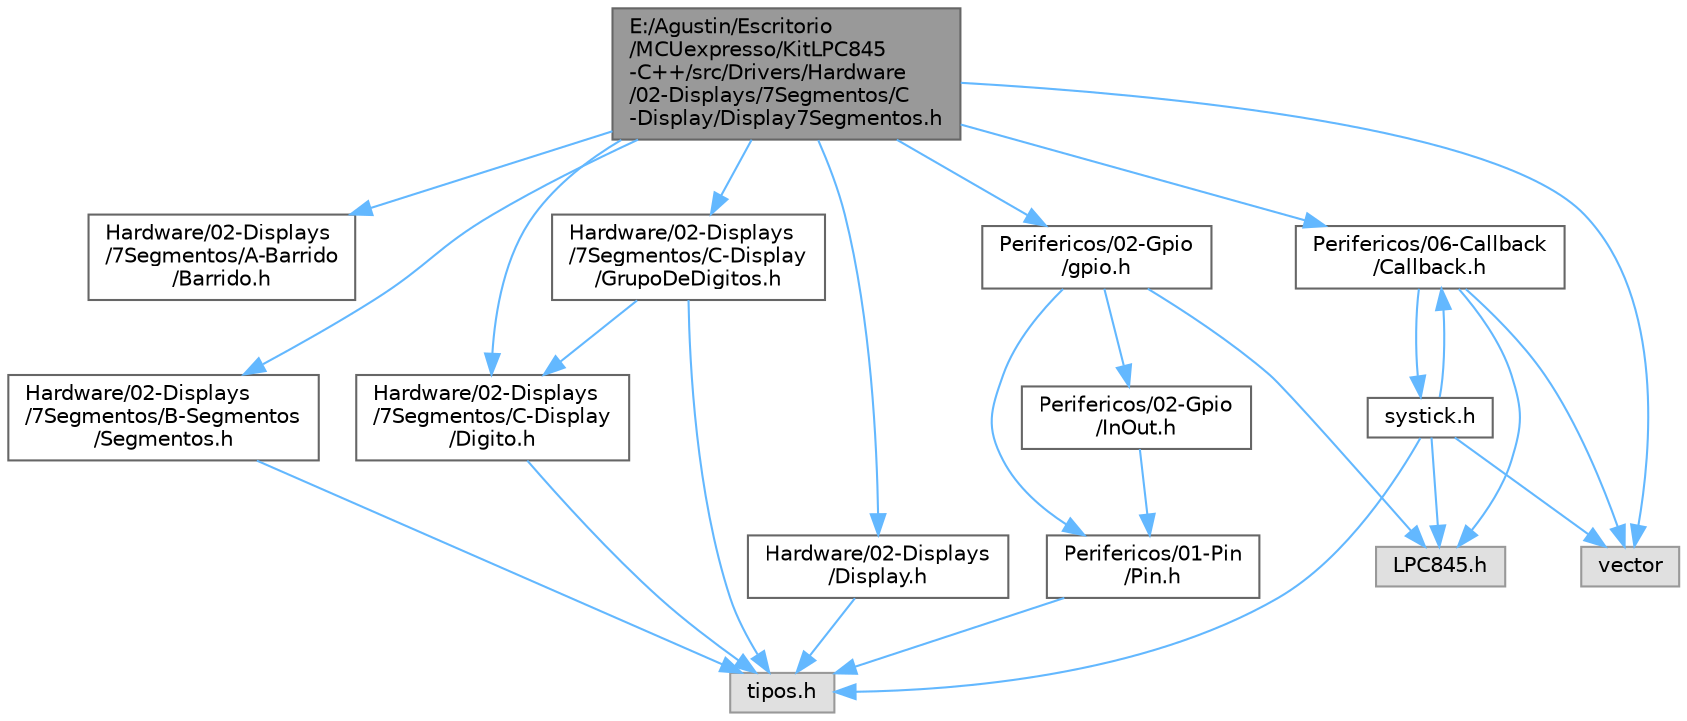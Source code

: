digraph "E:/Agustin/Escritorio/MCUexpresso/KitLPC845-C++/src/Drivers/Hardware/02-Displays/7Segmentos/C-Display/Display7Segmentos.h"
{
 // LATEX_PDF_SIZE
  bgcolor="transparent";
  edge [fontname=Helvetica,fontsize=10,labelfontname=Helvetica,labelfontsize=10];
  node [fontname=Helvetica,fontsize=10,shape=box,height=0.2,width=0.4];
  Node1 [id="Node000001",label="E:/Agustin/Escritorio\l/MCUexpresso/KitLPC845\l-C++/src/Drivers/Hardware\l/02-Displays/7Segmentos/C\l-Display/Display7Segmentos.h",height=0.2,width=0.4,color="gray40", fillcolor="grey60", style="filled", fontcolor="black",tooltip="Clase para la creación de displays de 7 segmentos."];
  Node1 -> Node2 [id="edge26_Node000001_Node000002",color="steelblue1",style="solid",tooltip=" "];
  Node2 [id="Node000002",label="Hardware/02-Displays\l/7Segmentos/A-Barrido\l/Barrido.h",height=0.2,width=0.4,color="grey40", fillcolor="white", style="filled",URL="$_barrido_8h.html",tooltip="Clase abstracta de manejo barridos de datos."];
  Node1 -> Node3 [id="edge27_Node000001_Node000003",color="steelblue1",style="solid",tooltip=" "];
  Node3 [id="Node000003",label="Hardware/02-Displays\l/7Segmentos/B-Segmentos\l/Segmentos.h",height=0.2,width=0.4,color="grey40", fillcolor="white", style="filled",URL="$_segmentos_8h.html",tooltip="Clase abstracta de manejo de segmentos binarios."];
  Node3 -> Node4 [id="edge28_Node000003_Node000004",color="steelblue1",style="solid",tooltip=" "];
  Node4 [id="Node000004",label="tipos.h",height=0.2,width=0.4,color="grey60", fillcolor="#E0E0E0", style="filled",tooltip=" "];
  Node1 -> Node5 [id="edge29_Node000001_Node000005",color="steelblue1",style="solid",tooltip=" "];
  Node5 [id="Node000005",label="Hardware/02-Displays\l/7Segmentos/C-Display\l/Digito.h",height=0.2,width=0.4,color="grey40", fillcolor="white", style="filled",URL="$_digito_8h.html",tooltip="Objeto dígito genérico para implementaciones posteriores."];
  Node5 -> Node4 [id="edge30_Node000005_Node000004",color="steelblue1",style="solid",tooltip=" "];
  Node1 -> Node6 [id="edge31_Node000001_Node000006",color="steelblue1",style="solid",tooltip=" "];
  Node6 [id="Node000006",label="Hardware/02-Displays\l/7Segmentos/C-Display\l/GrupoDeDigitos.h",height=0.2,width=0.4,color="grey40", fillcolor="white", style="filled",URL="$_grupo_de_digitos_8h.html",tooltip="Clase para la agrupación de dígitos."];
  Node6 -> Node5 [id="edge32_Node000006_Node000005",color="steelblue1",style="solid",tooltip=" "];
  Node6 -> Node4 [id="edge33_Node000006_Node000004",color="steelblue1",style="solid",tooltip=" "];
  Node1 -> Node7 [id="edge34_Node000001_Node000007",color="steelblue1",style="solid",tooltip=" "];
  Node7 [id="Node000007",label="Hardware/02-Displays\l/Display.h",height=0.2,width=0.4,color="grey40", fillcolor="white", style="filled",URL="$_display_8h.html",tooltip="Clase base para objetos del tipo pantallas/displays."];
  Node7 -> Node4 [id="edge35_Node000007_Node000004",color="steelblue1",style="solid",tooltip=" "];
  Node1 -> Node8 [id="edge36_Node000001_Node000008",color="steelblue1",style="solid",tooltip=" "];
  Node8 [id="Node000008",label="Perifericos/02-Gpio\l/gpio.h",height=0.2,width=0.4,color="grey40", fillcolor="white", style="filled",URL="$gpio_8h.html",tooltip="Módulo con clase de manejo de GPIO."];
  Node8 -> Node9 [id="edge37_Node000008_Node000009",color="steelblue1",style="solid",tooltip=" "];
  Node9 [id="Node000009",label="LPC845.h",height=0.2,width=0.4,color="grey60", fillcolor="#E0E0E0", style="filled",tooltip=" "];
  Node8 -> Node10 [id="edge38_Node000008_Node000010",color="steelblue1",style="solid",tooltip=" "];
  Node10 [id="Node000010",label="Perifericos/01-Pin\l/Pin.h",height=0.2,width=0.4,color="grey40", fillcolor="white", style="filled",URL="$_pin_8h.html",tooltip="Clase Abstracta de cualquier pin del microcontrolador."];
  Node10 -> Node4 [id="edge39_Node000010_Node000004",color="steelblue1",style="solid",tooltip=" "];
  Node8 -> Node11 [id="edge40_Node000008_Node000011",color="steelblue1",style="solid",tooltip=" "];
  Node11 [id="Node000011",label="Perifericos/02-Gpio\l/InOut.h",height=0.2,width=0.4,color="grey40", fillcolor="white", style="filled",URL="$_in_out_8h.html",tooltip="Clase Abstracta Pura de las GPIO."];
  Node11 -> Node10 [id="edge41_Node000011_Node000010",color="steelblue1",style="solid",tooltip=" "];
  Node1 -> Node12 [id="edge42_Node000001_Node000012",color="steelblue1",style="solid",tooltip=" "];
  Node12 [id="Node000012",label="Perifericos/06-Callback\l/Callback.h",height=0.2,width=0.4,color="grey40", fillcolor="white", style="filled",URL="$_callback_8h.html",tooltip="Clase virtual pura. Esta clase debe ser heredada por las clases que se tienen que enganchar del Systi..."];
  Node12 -> Node9 [id="edge43_Node000012_Node000009",color="steelblue1",style="solid",tooltip=" "];
  Node12 -> Node13 [id="edge44_Node000012_Node000013",color="steelblue1",style="solid",tooltip=" "];
  Node13 [id="Node000013",label="vector",height=0.2,width=0.4,color="grey60", fillcolor="#E0E0E0", style="filled",tooltip=" "];
  Node12 -> Node14 [id="edge45_Node000012_Node000014",color="steelblue1",style="solid",tooltip=" "];
  Node14 [id="Node000014",label="systick.h",height=0.2,width=0.4,color="grey40", fillcolor="white", style="filled",URL="$systick_8h.html",tooltip="Firmware del systick."];
  Node14 -> Node9 [id="edge46_Node000014_Node000009",color="steelblue1",style="solid",tooltip=" "];
  Node14 -> Node4 [id="edge47_Node000014_Node000004",color="steelblue1",style="solid",tooltip=" "];
  Node14 -> Node12 [id="edge48_Node000014_Node000012",color="steelblue1",style="solid",tooltip=" "];
  Node14 -> Node13 [id="edge49_Node000014_Node000013",color="steelblue1",style="solid",tooltip=" "];
  Node1 -> Node13 [id="edge50_Node000001_Node000013",color="steelblue1",style="solid",tooltip=" "];
}
